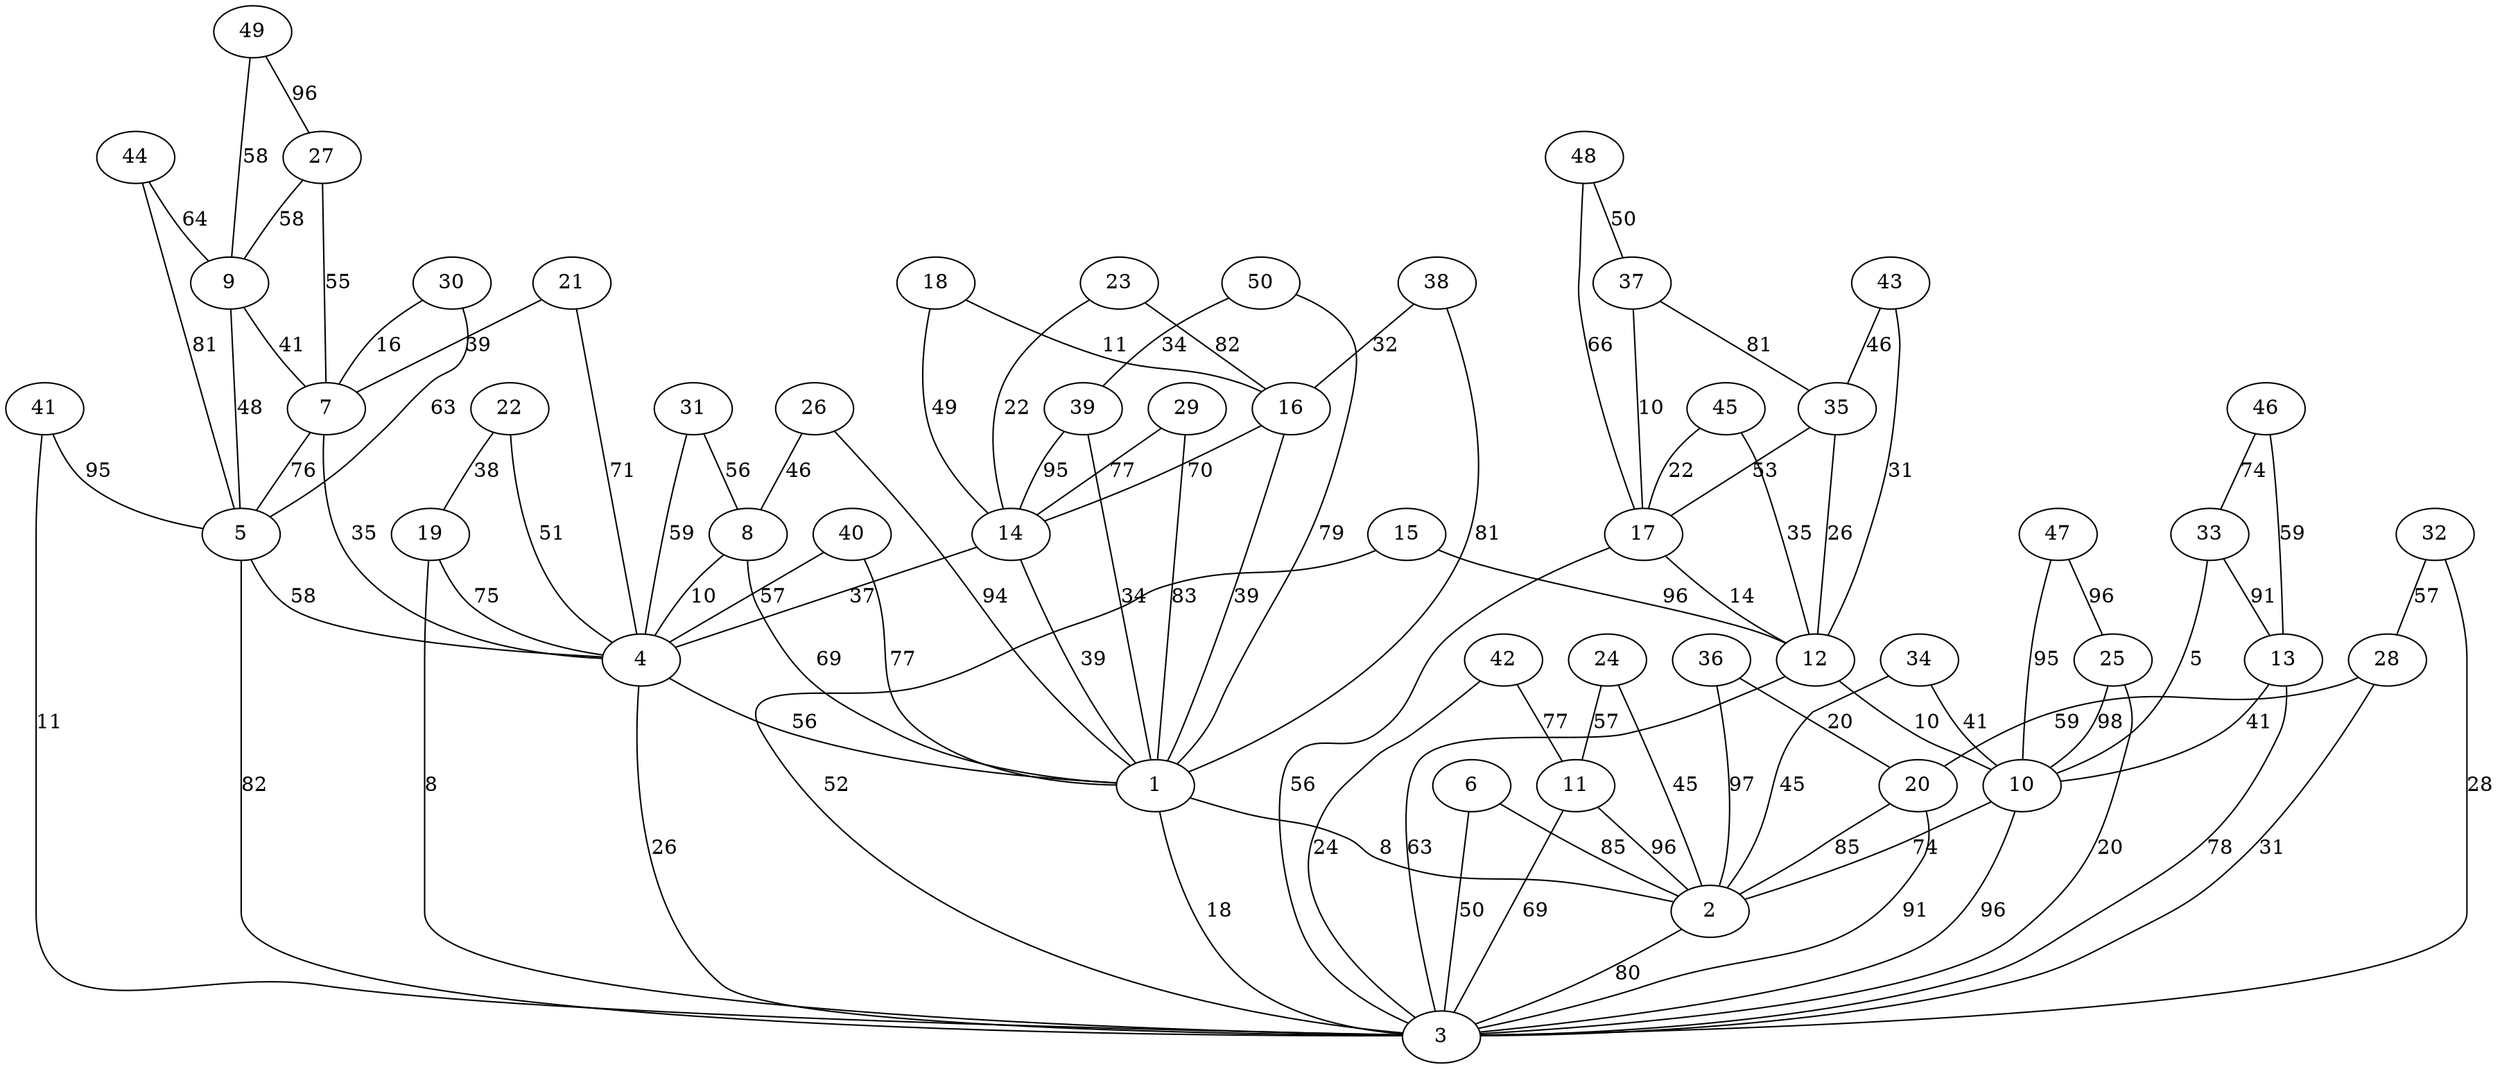 graph G_1 {
    1;
    2;
    3;
    4;
    5;
    6;
    7;
    8;
    9;
    10;
    11;
    12;
    13;
    14;
    15;
    16;
    17;
    18;
    19;
    20;
    21;
    22;
    23;
    24;
    25;
    26;
    27;
    28;
    29;
    30;
    31;
    32;
    33;
    34;
    35;
    36;
    37;
    38;
    39;
    40;
    41;
    42;
    43;
    44;
    45;
    46;
    47;
    48;
    49;
    50;
    1 -- 2 [label="8"];
    2 -- 3 [label="80"];
    1 -- 3 [label="18"];
    4 -- 1 [label="56"];
    4 -- 3 [label="26"];
    5 -- 4 [label="58"];
    5 -- 3 [label="82"];
    6 -- 2 [label="85"];
    6 -- 3 [label="50"];
    7 -- 5 [label="76"];
    7 -- 4 [label="35"];
    8 -- 4 [label="10"];
    8 -- 1 [label="69"];
    9 -- 7 [label="41"];
    9 -- 5 [label="48"];
    10 -- 2 [label="74"];
    10 -- 3 [label="96"];
    11 -- 2 [label="96"];
    11 -- 3 [label="69"];
    12 -- 10 [label="10"];
    12 -- 3 [label="63"];
    13 -- 10 [label="41"];
    13 -- 3 [label="78"];
    14 -- 4 [label="37"];
    14 -- 1 [label="39"];
    15 -- 12 [label="96"];
    15 -- 3 [label="52"];
    16 -- 14 [label="70"];
    16 -- 1 [label="39"];
    17 -- 12 [label="14"];
    17 -- 3 [label="56"];
    18 -- 16 [label="11"];
    18 -- 14 [label="49"];
    19 -- 4 [label="75"];
    19 -- 3 [label="8"];
    20 -- 2 [label="85"];
    20 -- 3 [label="91"];
    21 -- 7 [label="39"];
    21 -- 4 [label="71"];
    22 -- 19 [label="38"];
    22 -- 4 [label="51"];
    23 -- 16 [label="82"];
    23 -- 14 [label="22"];
    24 -- 11 [label="57"];
    24 -- 2 [label="45"];
    25 -- 10 [label="98"];
    25 -- 3 [label="20"];
    26 -- 8 [label="46"];
    26 -- 1 [label="94"];
    27 -- 9 [label="58"];
    27 -- 7 [label="55"];
    28 -- 20 [label="59"];
    28 -- 3 [label="31"];
    29 -- 14 [label="77"];
    29 -- 1 [label="83"];
    30 -- 7 [label="16"];
    30 -- 5 [label="63"];
    31 -- 8 [label="56"];
    31 -- 4 [label="59"];
    32 -- 28 [label="57"];
    32 -- 3 [label="28"];
    33 -- 13 [label="91"];
    33 -- 10 [label="5"];
    34 -- 10 [label="41"];
    34 -- 2 [label="45"];
    35 -- 17 [label="53"];
    35 -- 12 [label="26"];
    36 -- 20 [label="20"];
    36 -- 2 [label="97"];
    37 -- 35 [label="81"];
    37 -- 17 [label="10"];
    38 -- 16 [label="32"];
    38 -- 1 [label="81"];
    39 -- 14 [label="95"];
    39 -- 1 [label="34"];
    40 -- 4 [label="57"];
    40 -- 1 [label="77"];
    41 -- 5 [label="95"];
    41 -- 3 [label="11"];
    42 -- 11 [label="77"];
    42 -- 3 [label="24"];
    43 -- 35 [label="46"];
    43 -- 12 [label="31"];
    44 -- 9 [label="64"];
    44 -- 5 [label="81"];
    45 -- 17 [label="22"];
    45 -- 12 [label="35"];
    46 -- 33 [label="74"];
    46 -- 13 [label="59"];
    47 -- 25 [label="96"];
    47 -- 10 [label="95"];
    48 -- 37 [label="50"];
    48 -- 17 [label="66"];
    49 -- 27 [label="96"];
    49 -- 9 [label="58"];
    50 -- 39 [label="34"];
    50 -- 1 [label="79"];
}